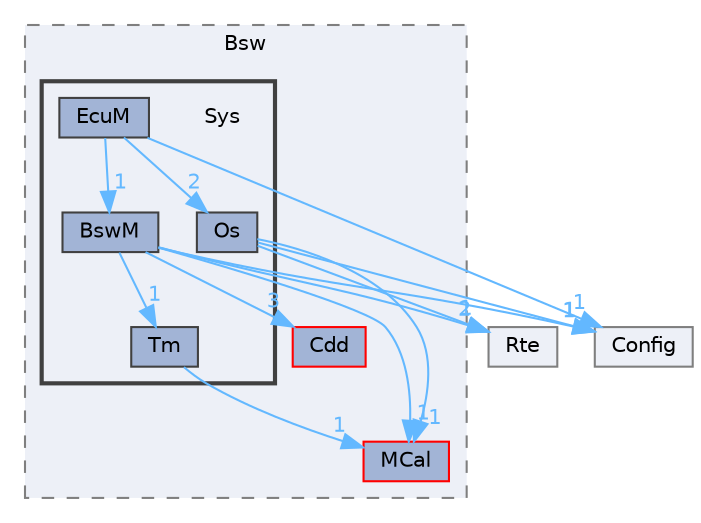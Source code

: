 digraph "Project/avProj/Bsw/Sys"
{
 // LATEX_PDF_SIZE
  bgcolor="transparent";
  edge [fontname=Helvetica,fontsize=10,labelfontname=Helvetica,labelfontsize=10];
  node [fontname=Helvetica,fontsize=10,shape=box,height=0.2,width=0.4];
  compound=true
  subgraph clusterdir_049f93a99a76288d022dcf0077f4e815 {
    graph [ bgcolor="#edf0f7", pencolor="grey50", label="Bsw", fontname=Helvetica,fontsize=10 style="filled,dashed", URL="dir_049f93a99a76288d022dcf0077f4e815.html",tooltip=""]
  dir_9bcb06401afdb3d36915892ca7404e33 [label="Cdd", fillcolor="#a2b4d6", color="red", style="filled", URL="dir_9bcb06401afdb3d36915892ca7404e33.html",tooltip=""];
  dir_cc0b500ec8e919c53d0294e98643a39a [label="MCal", fillcolor="#a2b4d6", color="red", style="filled", URL="dir_cc0b500ec8e919c53d0294e98643a39a.html",tooltip=""];
  subgraph clusterdir_fd0ab24e3b84143c7c077472e7d1b05b {
    graph [ bgcolor="#edf0f7", pencolor="grey25", label="", fontname=Helvetica,fontsize=10 style="filled,bold", URL="dir_fd0ab24e3b84143c7c077472e7d1b05b.html",tooltip=""]
    dir_fd0ab24e3b84143c7c077472e7d1b05b [shape=plaintext, label="Sys"];
  dir_b3aff506b6d326fa5d8ee1e8536d40e8 [label="BswM", fillcolor="#a2b4d6", color="grey25", style="filled", URL="dir_b3aff506b6d326fa5d8ee1e8536d40e8.html",tooltip=""];
  dir_280f6e55534f206097e2dbf1132d2e8e [label="EcuM", fillcolor="#a2b4d6", color="grey25", style="filled", URL="dir_280f6e55534f206097e2dbf1132d2e8e.html",tooltip=""];
  dir_de49f48c3688ab919e50786b39258ee2 [label="Os", fillcolor="#a2b4d6", color="grey25", style="filled", URL="dir_de49f48c3688ab919e50786b39258ee2.html",tooltip=""];
  dir_ad078e6efed60685c81f5ace376219ae [label="Tm", fillcolor="#a2b4d6", color="grey25", style="filled", URL="dir_ad078e6efed60685c81f5ace376219ae.html",tooltip=""];
  }
  }
  dir_44ac158177b38012ded29e0bce1ce711 [label="Rte", fillcolor="#edf0f7", color="grey50", style="filled", URL="dir_44ac158177b38012ded29e0bce1ce711.html",tooltip=""];
  dir_6372c9833482547caa045621d154f9b9 [label="Config", fillcolor="#edf0f7", color="grey50", style="filled", URL="dir_6372c9833482547caa045621d154f9b9.html",tooltip=""];
  dir_b3aff506b6d326fa5d8ee1e8536d40e8->dir_44ac158177b38012ded29e0bce1ce711 [headlabel="2", labeldistance=1.5 headhref="dir_000013_000082.html" color="steelblue1" fontcolor="steelblue1"];
  dir_b3aff506b6d326fa5d8ee1e8536d40e8->dir_6372c9833482547caa045621d154f9b9 [headlabel="1", labeldistance=1.5 headhref="dir_000013_000024.html" color="steelblue1" fontcolor="steelblue1"];
  dir_b3aff506b6d326fa5d8ee1e8536d40e8->dir_9bcb06401afdb3d36915892ca7404e33 [headlabel="3", labeldistance=1.5 headhref="dir_000013_000015.html" color="steelblue1" fontcolor="steelblue1"];
  dir_b3aff506b6d326fa5d8ee1e8536d40e8->dir_ad078e6efed60685c81f5ace376219ae [headlabel="1", labeldistance=1.5 headhref="dir_000013_000099.html" color="steelblue1" fontcolor="steelblue1"];
  dir_b3aff506b6d326fa5d8ee1e8536d40e8->dir_cc0b500ec8e919c53d0294e98643a39a [headlabel="1", labeldistance=1.5 headhref="dir_000013_000066.html" color="steelblue1" fontcolor="steelblue1"];
  dir_280f6e55534f206097e2dbf1132d2e8e->dir_6372c9833482547caa045621d154f9b9 [headlabel="1", labeldistance=1.5 headhref="dir_000040_000024.html" color="steelblue1" fontcolor="steelblue1"];
  dir_280f6e55534f206097e2dbf1132d2e8e->dir_b3aff506b6d326fa5d8ee1e8536d40e8 [headlabel="1", labeldistance=1.5 headhref="dir_000040_000013.html" color="steelblue1" fontcolor="steelblue1"];
  dir_280f6e55534f206097e2dbf1132d2e8e->dir_de49f48c3688ab919e50786b39258ee2 [headlabel="2", labeldistance=1.5 headhref="dir_000040_000074.html" color="steelblue1" fontcolor="steelblue1"];
  dir_de49f48c3688ab919e50786b39258ee2->dir_44ac158177b38012ded29e0bce1ce711 [headlabel="1", labeldistance=1.5 headhref="dir_000074_000082.html" color="steelblue1" fontcolor="steelblue1"];
  dir_de49f48c3688ab919e50786b39258ee2->dir_6372c9833482547caa045621d154f9b9 [headlabel="1", labeldistance=1.5 headhref="dir_000074_000024.html" color="steelblue1" fontcolor="steelblue1"];
  dir_de49f48c3688ab919e50786b39258ee2->dir_cc0b500ec8e919c53d0294e98643a39a [headlabel="1", labeldistance=1.5 headhref="dir_000074_000066.html" color="steelblue1" fontcolor="steelblue1"];
  dir_ad078e6efed60685c81f5ace376219ae->dir_cc0b500ec8e919c53d0294e98643a39a [headlabel="1", labeldistance=1.5 headhref="dir_000099_000066.html" color="steelblue1" fontcolor="steelblue1"];
}
